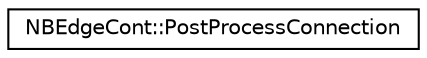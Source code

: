 digraph "Graphical Class Hierarchy"
{
  edge [fontname="Helvetica",fontsize="10",labelfontname="Helvetica",labelfontsize="10"];
  node [fontname="Helvetica",fontsize="10",shape=record];
  rankdir="LR";
  Node0 [label="NBEdgeCont::PostProcessConnection",height=0.2,width=0.4,color="black", fillcolor="white", style="filled",URL="$d6/dfd/struct_n_b_edge_cont_1_1_post_process_connection.html",tooltip="A structure representing a connection between two lanes. "];
}
